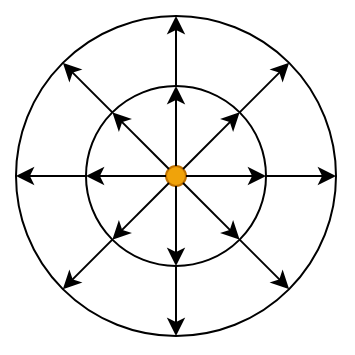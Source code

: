 <mxfile version="14.1.8" type="device"><diagram id="7a3Ut0G6iB2yt4WNJY87" name="Seite-1"><mxGraphModel dx="585" dy="338" grid="1" gridSize="10" guides="1" tooltips="1" connect="1" arrows="1" fold="1" page="1" pageScale="1" pageWidth="827" pageHeight="1169" math="0" shadow="0"><root><mxCell id="0"/><mxCell id="1" parent="0"/><mxCell id="aiJUUvdPx2GB1hx9OWo9-1" value="" style="ellipse;whiteSpace=wrap;html=1;aspect=fixed;fillColor=#f0a30a;strokeColor=#BD7000;fontColor=#ffffff;" vertex="1" parent="1"><mxGeometry x="315" y="355" width="10" height="10" as="geometry"/></mxCell><mxCell id="aiJUUvdPx2GB1hx9OWo9-2" value="" style="ellipse;whiteSpace=wrap;html=1;aspect=fixed;fillColor=none;" vertex="1" parent="1"><mxGeometry x="275" y="315" width="90" height="90" as="geometry"/></mxCell><mxCell id="aiJUUvdPx2GB1hx9OWo9-3" value="" style="ellipse;whiteSpace=wrap;html=1;aspect=fixed;fillColor=none;" vertex="1" parent="1"><mxGeometry x="240" y="280" width="160" height="160" as="geometry"/></mxCell><mxCell id="aiJUUvdPx2GB1hx9OWo9-12" value="" style="endArrow=classic;html=1;exitX=1;exitY=0.5;exitDx=0;exitDy=0;entryX=1;entryY=0.5;entryDx=0;entryDy=0;" edge="1" parent="1" source="aiJUUvdPx2GB1hx9OWo9-1" target="aiJUUvdPx2GB1hx9OWo9-2"><mxGeometry width="50" height="50" relative="1" as="geometry"><mxPoint x="300" y="450" as="sourcePoint"/><mxPoint x="360" y="360" as="targetPoint"/></mxGeometry></mxCell><mxCell id="aiJUUvdPx2GB1hx9OWo9-6" value="" style="endArrow=classic;html=1;exitX=1;exitY=0;exitDx=0;exitDy=0;entryX=1;entryY=0;entryDx=0;entryDy=0;" edge="1" parent="1" source="aiJUUvdPx2GB1hx9OWo9-1" target="aiJUUvdPx2GB1hx9OWo9-2"><mxGeometry x="360" y="280" width="50" height="50" as="geometry"><mxPoint x="250" y="360" as="sourcePoint"/><mxPoint x="350" y="330" as="targetPoint"/></mxGeometry></mxCell><mxCell id="aiJUUvdPx2GB1hx9OWo9-7" value="" style="endArrow=classic;html=1;exitX=0.5;exitY=0;exitDx=0;exitDy=0;entryX=0.5;entryY=0;entryDx=0;entryDy=0;" edge="1" parent="1" source="aiJUUvdPx2GB1hx9OWo9-1" target="aiJUUvdPx2GB1hx9OWo9-2"><mxGeometry x="360" y="280" width="50" height="50" as="geometry"><mxPoint x="360" y="320" as="sourcePoint"/><mxPoint x="320" y="320" as="targetPoint"/></mxGeometry></mxCell><mxCell id="aiJUUvdPx2GB1hx9OWo9-13" value="" style="endArrow=classic;html=1;exitX=1;exitY=1;exitDx=0;exitDy=0;entryX=1;entryY=1;entryDx=0;entryDy=0;" edge="1" parent="1" source="aiJUUvdPx2GB1hx9OWo9-1" target="aiJUUvdPx2GB1hx9OWo9-2"><mxGeometry width="50" height="50" relative="1" as="geometry"><mxPoint x="270" y="450" as="sourcePoint"/><mxPoint x="350" y="390" as="targetPoint"/></mxGeometry></mxCell><mxCell id="aiJUUvdPx2GB1hx9OWo9-14" value="" style="endArrow=classic;html=1;exitX=0.5;exitY=1;exitDx=0;exitDy=0;entryX=0.5;entryY=1;entryDx=0;entryDy=0;" edge="1" parent="1" source="aiJUUvdPx2GB1hx9OWo9-1" target="aiJUUvdPx2GB1hx9OWo9-2"><mxGeometry width="50" height="50" relative="1" as="geometry"><mxPoint x="220" y="460" as="sourcePoint"/><mxPoint x="320" y="400" as="targetPoint"/></mxGeometry></mxCell><mxCell id="aiJUUvdPx2GB1hx9OWo9-15" value="" style="endArrow=classic;html=1;exitX=0;exitY=1;exitDx=0;exitDy=0;entryX=0;entryY=1;entryDx=0;entryDy=0;" edge="1" parent="1" source="aiJUUvdPx2GB1hx9OWo9-1" target="aiJUUvdPx2GB1hx9OWo9-2"><mxGeometry width="50" height="50" relative="1" as="geometry"><mxPoint x="200" y="450" as="sourcePoint"/><mxPoint x="290" y="390" as="targetPoint"/></mxGeometry></mxCell><mxCell id="aiJUUvdPx2GB1hx9OWo9-16" value="" style="endArrow=classic;html=1;exitX=0;exitY=0.5;exitDx=0;exitDy=0;entryX=0;entryY=0.5;entryDx=0;entryDy=0;" edge="1" parent="1" source="aiJUUvdPx2GB1hx9OWo9-1" target="aiJUUvdPx2GB1hx9OWo9-2"><mxGeometry width="50" height="50" relative="1" as="geometry"><mxPoint x="230" y="320" as="sourcePoint"/><mxPoint x="280" y="360" as="targetPoint"/></mxGeometry></mxCell><mxCell id="aiJUUvdPx2GB1hx9OWo9-17" value="" style="endArrow=classic;html=1;exitX=0;exitY=0;exitDx=0;exitDy=0;entryX=0;entryY=0;entryDx=0;entryDy=0;" edge="1" parent="1" source="aiJUUvdPx2GB1hx9OWo9-1" target="aiJUUvdPx2GB1hx9OWo9-2"><mxGeometry width="50" height="50" relative="1" as="geometry"><mxPoint x="240" y="320" as="sourcePoint"/><mxPoint x="290" y="330" as="targetPoint"/></mxGeometry></mxCell><mxCell id="aiJUUvdPx2GB1hx9OWo9-18" value="" style="endArrow=classic;html=1;exitX=1;exitY=0.5;exitDx=0;exitDy=0;" edge="1" parent="1" source="aiJUUvdPx2GB1hx9OWo9-2"><mxGeometry width="50" height="50" relative="1" as="geometry"><mxPoint x="390" y="310" as="sourcePoint"/><mxPoint x="400" y="360" as="targetPoint"/></mxGeometry></mxCell><mxCell id="aiJUUvdPx2GB1hx9OWo9-20" value="" style="endArrow=classic;html=1;exitX=0.5;exitY=1;exitDx=0;exitDy=0;" edge="1" parent="1" source="aiJUUvdPx2GB1hx9OWo9-2"><mxGeometry width="50" height="50" relative="1" as="geometry"><mxPoint x="340" y="480" as="sourcePoint"/><mxPoint x="320" y="440" as="targetPoint"/></mxGeometry></mxCell><mxCell id="aiJUUvdPx2GB1hx9OWo9-21" value="" style="endArrow=classic;html=1;exitX=1;exitY=1;exitDx=0;exitDy=0;entryX=1;entryY=1;entryDx=0;entryDy=0;" edge="1" parent="1" source="aiJUUvdPx2GB1hx9OWo9-2" target="aiJUUvdPx2GB1hx9OWo9-3"><mxGeometry width="50" height="50" relative="1" as="geometry"><mxPoint x="370" y="460" as="sourcePoint"/><mxPoint x="380" y="420" as="targetPoint"/></mxGeometry></mxCell><mxCell id="aiJUUvdPx2GB1hx9OWo9-22" value="" style="endArrow=classic;html=1;exitX=1;exitY=0;exitDx=0;exitDy=0;entryX=1;entryY=0;entryDx=0;entryDy=0;" edge="1" parent="1" source="aiJUUvdPx2GB1hx9OWo9-2" target="aiJUUvdPx2GB1hx9OWo9-3"><mxGeometry width="50" height="50" relative="1" as="geometry"><mxPoint x="360" y="320" as="sourcePoint"/><mxPoint x="380" y="300" as="targetPoint"/></mxGeometry></mxCell><mxCell id="aiJUUvdPx2GB1hx9OWo9-23" value="" style="endArrow=classic;html=1;exitX=0.5;exitY=0;exitDx=0;exitDy=0;" edge="1" parent="1" source="aiJUUvdPx2GB1hx9OWo9-2"><mxGeometry width="50" height="50" relative="1" as="geometry"><mxPoint x="300" y="300" as="sourcePoint"/><mxPoint x="320" y="280" as="targetPoint"/></mxGeometry></mxCell><mxCell id="aiJUUvdPx2GB1hx9OWo9-24" value="" style="endArrow=classic;html=1;exitX=0;exitY=0.5;exitDx=0;exitDy=0;" edge="1" parent="1" source="aiJUUvdPx2GB1hx9OWo9-2"><mxGeometry width="50" height="50" relative="1" as="geometry"><mxPoint x="200" y="370" as="sourcePoint"/><mxPoint x="240" y="360" as="targetPoint"/></mxGeometry></mxCell><mxCell id="aiJUUvdPx2GB1hx9OWo9-25" value="" style="endArrow=classic;html=1;exitX=0;exitY=1;exitDx=0;exitDy=0;entryX=0;entryY=1;entryDx=0;entryDy=0;" edge="1" parent="1" source="aiJUUvdPx2GB1hx9OWo9-2" target="aiJUUvdPx2GB1hx9OWo9-3"><mxGeometry width="50" height="50" relative="1" as="geometry"><mxPoint x="250" y="490" as="sourcePoint"/><mxPoint x="260" y="420" as="targetPoint"/></mxGeometry></mxCell><mxCell id="aiJUUvdPx2GB1hx9OWo9-26" value="" style="endArrow=classic;html=1;exitX=0;exitY=0;exitDx=0;exitDy=0;entryX=0;entryY=0;entryDx=0;entryDy=0;" edge="1" parent="1" source="aiJUUvdPx2GB1hx9OWo9-2" target="aiJUUvdPx2GB1hx9OWo9-3"><mxGeometry width="50" height="50" relative="1" as="geometry"><mxPoint x="190" y="370" as="sourcePoint"/><mxPoint x="260" y="300" as="targetPoint"/></mxGeometry></mxCell></root></mxGraphModel></diagram></mxfile>
